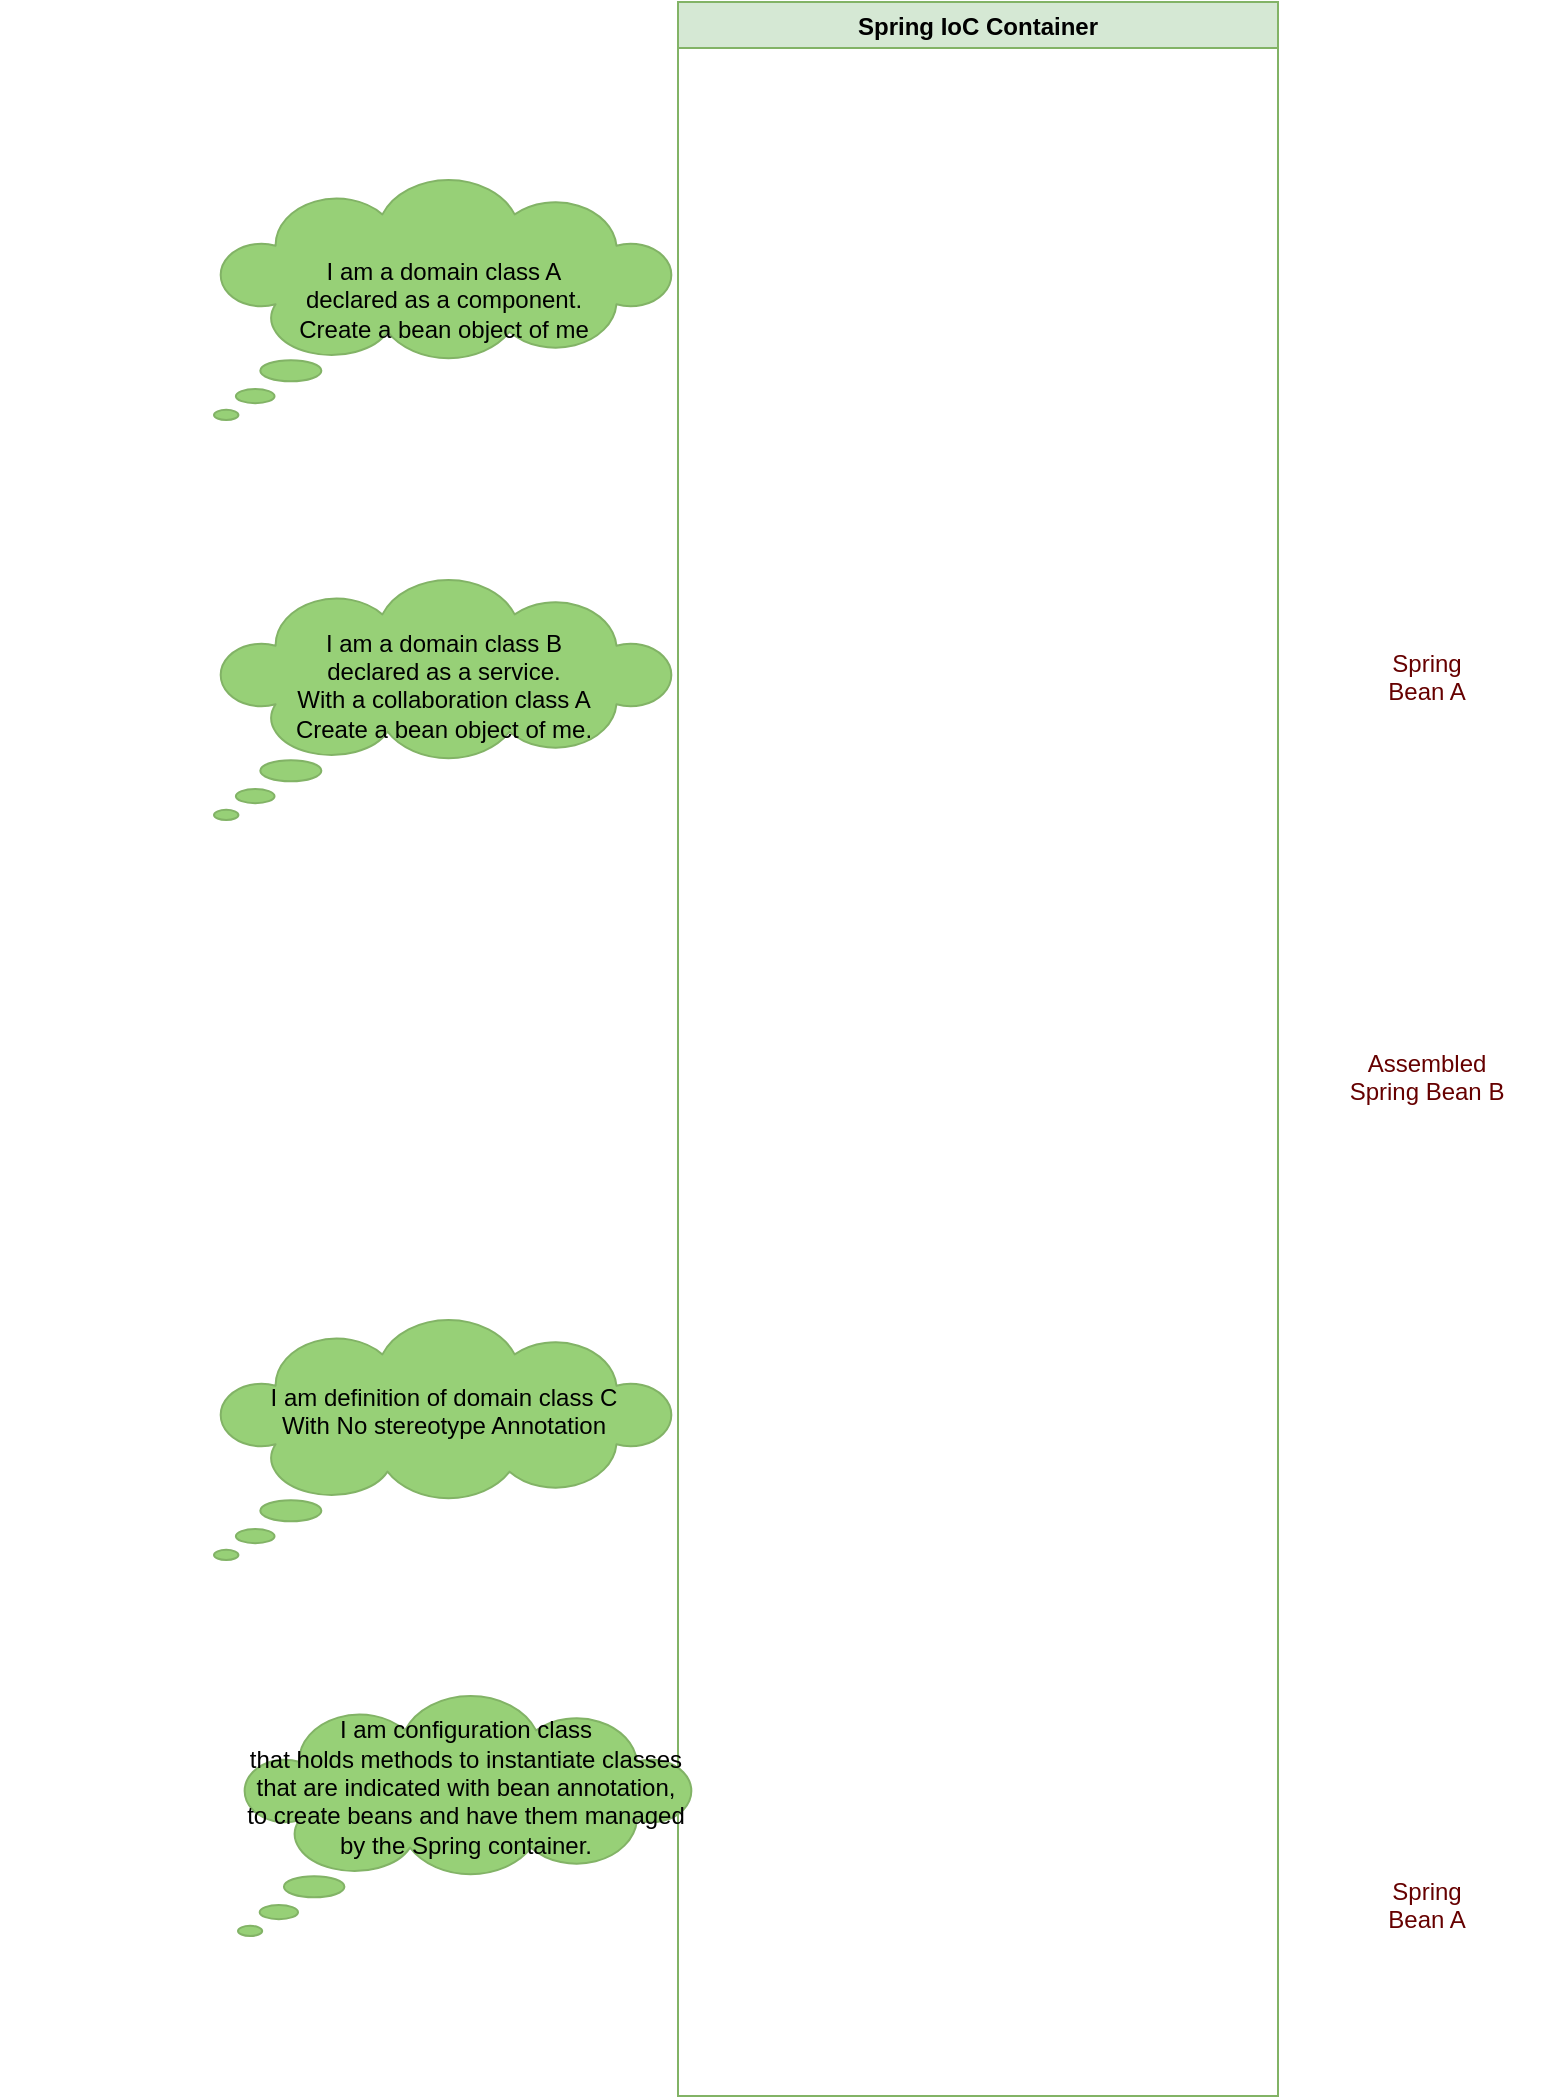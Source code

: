 <mxfile version="10.6.7" type="github"><diagram id="riQq0SHJQr7Yupqw0ajk" name="Page-1"><mxGraphModel dx="1340" dy="1770" grid="1" gridSize="10" guides="1" tooltips="1" connect="1" arrows="1" fold="1" page="1" pageScale="1" pageWidth="850" pageHeight="1100" math="0" shadow="0"><root><mxCell id="0"/><mxCell id="1" parent="0"/><mxCell id="m8suSEI7hGNTqEwPFWoH-9" value="Spring IoC Container" style="swimlane;fillColor=#d5e8d4;strokeColor=#82b366;" vertex="1" parent="1"><mxGeometry x="390" y="-1067" width="300" height="1047" as="geometry"/></mxCell><mxCell id="m8suSEI7hGNTqEwPFWoH-23" value="" style="shape=image;verticalLabelPosition=bottom;labelBackgroundColor=#ffffff;verticalAlign=top;aspect=fixed;imageAspect=0;image=https://upload.wikimedia.org/wikipedia/commons/thumb/4/44/Spring_Framework_Logo_2018.svg/1280px-Spring_Framework_Logo_2018.svg.png;" vertex="1" parent="m8suSEI7hGNTqEwPFWoH-9"><mxGeometry x="16" y="978.5" width="241" height="63" as="geometry"/></mxCell><mxCell id="m8suSEI7hGNTqEwPFWoH-21" value="" style="shape=image;html=1;verticalAlign=top;verticalLabelPosition=bottom;labelBackgroundColor=#ffffff;imageAspect=0;aspect=fixed;image=https://cdn1.iconfinder.com/data/icons/file-extension-vol-1/48/Class_program_programming_file_extension-128.png" vertex="1" parent="1"><mxGeometry x="51" y="-683" width="130" height="130" as="geometry"/></mxCell><mxCell id="m8suSEI7hGNTqEwPFWoH-35" value="" style="shape=image;html=1;verticalAlign=top;verticalLabelPosition=bottom;labelBackgroundColor=#ffffff;imageAspect=0;aspect=fixed;image=https://cdn1.iconfinder.com/data/icons/file-extension-vol-1/48/Class_program_programming_file_extension-128.png" vertex="1" parent="1"><mxGeometry x="51" y="-880" width="130" height="130" as="geometry"/></mxCell><mxCell id="m8suSEI7hGNTqEwPFWoH-37" value="I am a domain class A &lt;br&gt;declared as a component.&lt;br&gt;Create a bean object of me&lt;br&gt;" style="whiteSpace=wrap;html=1;shape=mxgraph.basic.cloud_callout;fillColor=#97D077;strokeColor=#82b366;" vertex="1" parent="1"><mxGeometry x="158" y="-978" width="230" height="120" as="geometry"/></mxCell><mxCell id="m8suSEI7hGNTqEwPFWoH-8" value="" style="shape=image;html=1;verticalAlign=top;verticalLabelPosition=bottom;labelBackgroundColor=#ffffff;imageAspect=0;aspect=fixed;image=https://cdn3.iconfinder.com/data/icons/social-media-chat-1/512/Spring.me-128.png" vertex="1" parent="1"><mxGeometry x="273" y="-1027" width="78" height="78" as="geometry"/></mxCell><mxCell id="m8suSEI7hGNTqEwPFWoH-38" value="I am a domain class B &lt;br&gt;declared&amp;nbsp;as a service. &lt;br&gt;With a collaboration class A&lt;br&gt;Create a bean object of me.&lt;br&gt;&lt;br&gt;" style="whiteSpace=wrap;html=1;shape=mxgraph.basic.cloud_callout;fillColor=#97D077;strokeColor=#82b366;" vertex="1" parent="1"><mxGeometry x="158" y="-778" width="230" height="120" as="geometry"/></mxCell><mxCell id="m8suSEI7hGNTqEwPFWoH-39" value="" style="shape=image;html=1;verticalAlign=top;verticalLabelPosition=bottom;labelBackgroundColor=#ffffff;imageAspect=0;aspect=fixed;image=https://cdn3.iconfinder.com/data/icons/social-media-chat-1/512/Spring.me-128.png" vertex="1" parent="1"><mxGeometry x="273" y="-830" width="78" height="78" as="geometry"/></mxCell><mxCell id="m8suSEI7hGNTqEwPFWoH-47" value="" style="shape=image;html=1;verticalAlign=top;verticalLabelPosition=bottom;labelBackgroundColor=#ffffff;imageAspect=0;aspect=fixed;image=https://cdn2.iconfinder.com/data/icons/fatcow/32x32/bean.png" vertex="1" parent="1"><mxGeometry x="114" y="-168" width="32" height="32" as="geometry"/></mxCell><mxCell id="m8suSEI7hGNTqEwPFWoH-75" value="Spring &lt;br&gt;Bean A" style="shape=image;html=1;verticalAlign=top;verticalLabelPosition=bottom;labelBackgroundColor=#ffffff;imageAspect=0;aspect=fixed;image=https://cdn2.iconfinder.com/data/icons/coffee-store/64/coffee-06-128.png;strokeColor=#FFB570;fillColor=#FFF4C3;fontColor=#660000;" vertex="1" parent="1"><mxGeometry x="700" y="-878" width="128" height="128" as="geometry"/></mxCell><mxCell id="m8suSEI7hGNTqEwPFWoH-77" value="Assembled &lt;br&gt;Spring Bean B" style="shape=image;html=1;verticalAlign=top;verticalLabelPosition=bottom;labelBackgroundColor=#ffffff;imageAspect=0;aspect=fixed;image=https://cdn2.iconfinder.com/data/icons/coffee-store/64/coffee-12-128.png;strokeColor=#FFB570;fillColor=#FFF4C3;fontColor=#660000;" vertex="1" parent="1"><mxGeometry x="700" y="-678" width="128" height="128" as="geometry"/></mxCell><mxCell id="m8suSEI7hGNTqEwPFWoH-80" value="" style="shape=image;html=1;verticalAlign=top;verticalLabelPosition=bottom;labelBackgroundColor=#ffffff;imageAspect=0;aspect=fixed;image=https://cdn1.iconfinder.com/data/icons/file-extension-vol-1/48/Class_program_programming_file_extension-128.png" vertex="1" parent="1"><mxGeometry x="51" y="-312" width="130" height="130" as="geometry"/></mxCell><mxCell id="m8suSEI7hGNTqEwPFWoH-82" value="I am definition of domain class C&lt;br&gt;With No stereotype Annotation&lt;br&gt;&lt;br&gt;&amp;nbsp;&amp;nbsp;&lt;br&gt;" style="whiteSpace=wrap;html=1;shape=mxgraph.basic.cloud_callout;fillColor=#97D077;strokeColor=#82b366;" vertex="1" parent="1"><mxGeometry x="158" y="-408" width="230" height="120" as="geometry"/></mxCell><mxCell id="m8suSEI7hGNTqEwPFWoH-78" value="" style="shape=image;html=1;verticalAlign=top;verticalLabelPosition=bottom;labelBackgroundColor=#ffffff;imageAspect=0;aspect=fixed;image=https://cdn3.iconfinder.com/data/icons/eco-flat-2/512/Can_garden_water_watering-128.png;strokeColor=#FFB570;fillColor=#FFF4C3;fontColor=#660000;" vertex="1" parent="1"><mxGeometry x="450" y="-1018" width="160" height="160" as="geometry"/></mxCell><mxCell id="m8suSEI7hGNTqEwPFWoH-85" value="" style="shape=image;html=1;verticalAlign=top;verticalLabelPosition=bottom;labelBackgroundColor=#ffffff;imageAspect=0;aspect=fixed;image=https://cdn1.iconfinder.com/data/icons/file-extension-vol-1/48/Class_program_programming_file_extension-128.png;strokeColor=#FFB570;fillColor=#FFF4C3;fontColor=#660000;" vertex="1" parent="1"><mxGeometry x="55" y="-180" width="128" height="128" as="geometry"/></mxCell><mxCell id="m8suSEI7hGNTqEwPFWoH-87" value="" style="shape=image;html=1;verticalAlign=top;verticalLabelPosition=bottom;labelBackgroundColor=#ffffff;imageAspect=0;aspect=fixed;image=https://cdn0.iconfinder.com/data/icons/hamburg/32/config.png;strokeColor=#FFB570;fillColor=#FFF4C3;fontColor=#660000;" vertex="1" parent="1"><mxGeometry x="139" y="-110" width="32" height="32" as="geometry"/></mxCell><mxCell id="m8suSEI7hGNTqEwPFWoH-88" value="I am configuration class&lt;br&gt;that holds methods to instantiate classes&lt;br&gt;that are indicated with bean annotation, &lt;br&gt;&lt;span&gt;to create beans and have them managed &lt;br&gt;by the Spring container.&lt;/span&gt;&lt;br&gt;&lt;br&gt;&lt;br&gt;" style="whiteSpace=wrap;html=1;shape=mxgraph.basic.cloud_callout;fillColor=#97D077;strokeColor=#82b366;" vertex="1" parent="1"><mxGeometry x="170" y="-220" width="228" height="120" as="geometry"/></mxCell><mxCell id="m8suSEI7hGNTqEwPFWoH-92" value="Spring &lt;br&gt;Bean A" style="shape=image;html=1;verticalAlign=top;verticalLabelPosition=bottom;labelBackgroundColor=#ffffff;imageAspect=0;aspect=fixed;image=https://cdn2.iconfinder.com/data/icons/coffee-store/64/coffee-06-128.png;strokeColor=#FFB570;fillColor=#FFF4C3;fontColor=#660000;" vertex="1" parent="1"><mxGeometry x="700" y="-263.75" width="128" height="128" as="geometry"/></mxCell></root></mxGraphModel></diagram></mxfile>